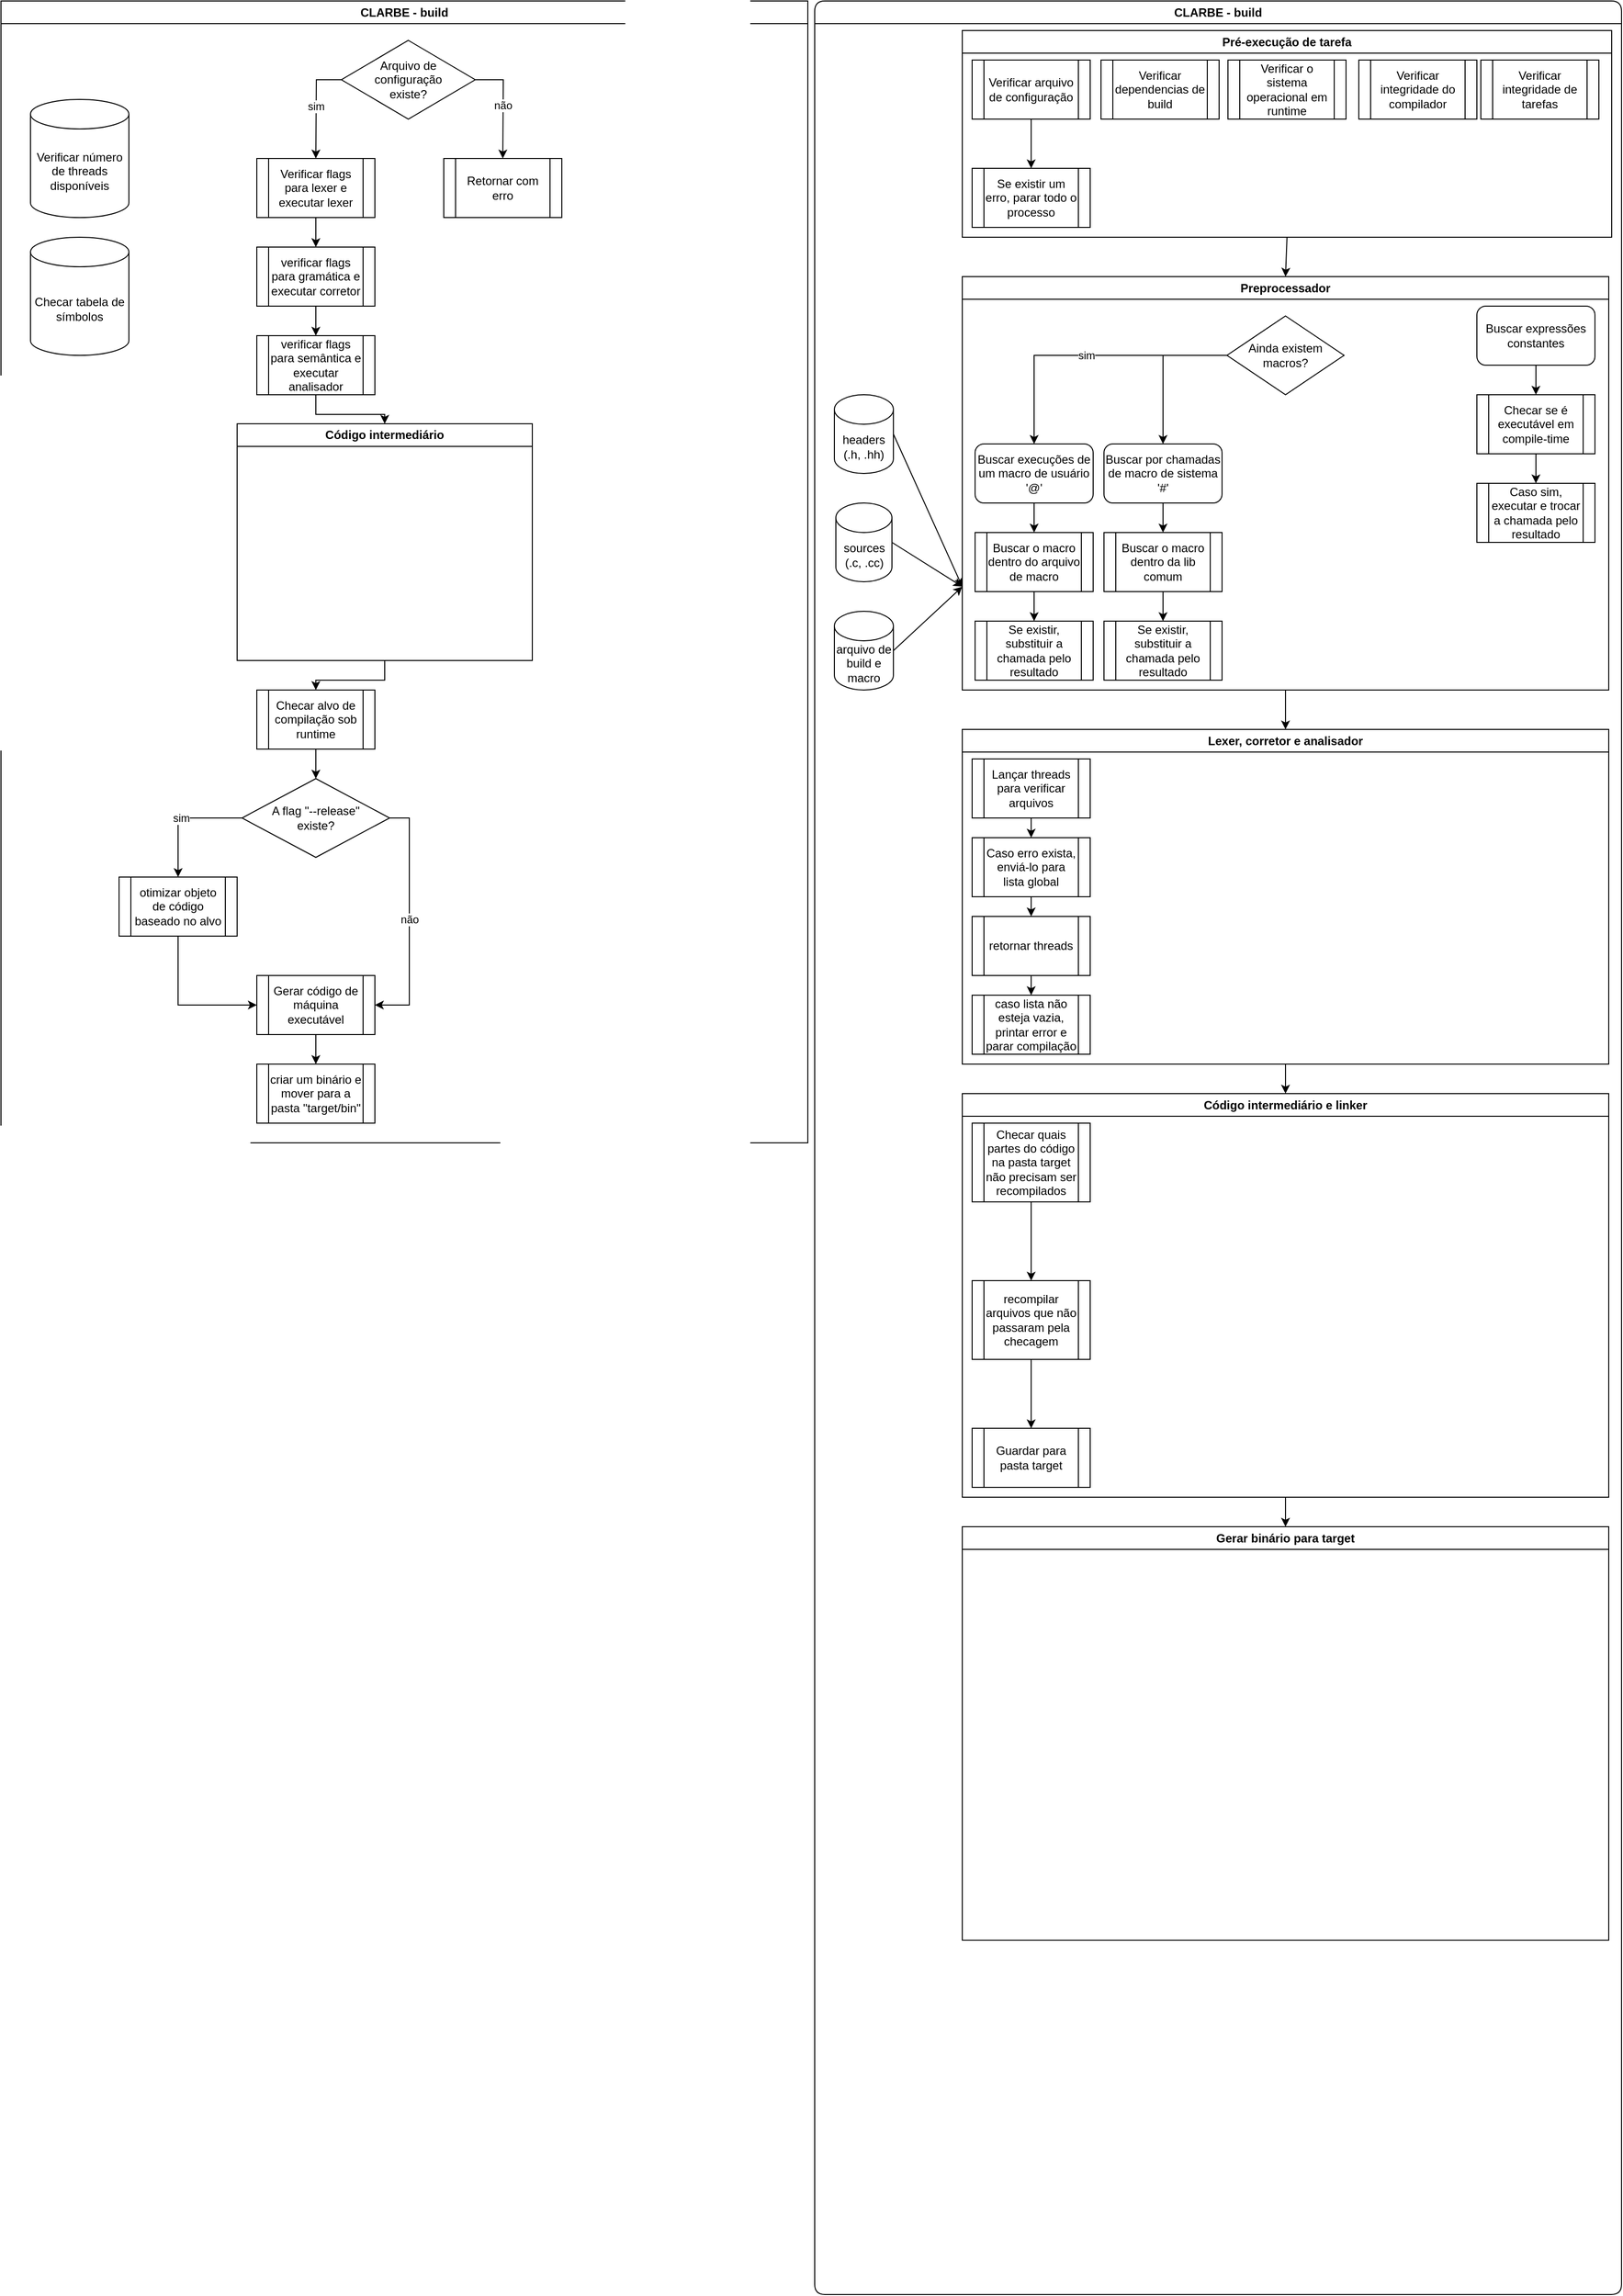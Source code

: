 <mxfile version="24.8.4">
  <diagram name="Página-1" id="-lNxNxPleR7d4x1ueZvN">
    <mxGraphModel grid="1" page="1" gridSize="10" guides="1" tooltips="1" connect="1" arrows="1" fold="1" pageScale="1" pageWidth="827" pageHeight="1169" math="0" shadow="0">
      <root>
        <mxCell id="0" />
        <mxCell id="1" parent="0" />
        <mxCell id="6fvN3LnjIenDFmaZd0xT-1" value="CLARBE - build" style="swimlane;whiteSpace=wrap;html=1;" vertex="1" parent="1">
          <mxGeometry width="820" height="1160" as="geometry" />
        </mxCell>
        <mxCell id="6fvN3LnjIenDFmaZd0xT-20" value="sim" style="edgeStyle=orthogonalEdgeStyle;rounded=0;orthogonalLoop=1;jettySize=auto;html=1;exitX=0;exitY=0.5;exitDx=0;exitDy=0;" edge="1" parent="6fvN3LnjIenDFmaZd0xT-1" source="6fvN3LnjIenDFmaZd0xT-19">
          <mxGeometry relative="1" as="geometry">
            <mxPoint x="320" y="160" as="targetPoint" />
          </mxGeometry>
        </mxCell>
        <mxCell id="6fvN3LnjIenDFmaZd0xT-21" value="não" style="edgeStyle=orthogonalEdgeStyle;rounded=0;orthogonalLoop=1;jettySize=auto;html=1;exitX=1;exitY=0.5;exitDx=0;exitDy=0;" edge="1" parent="6fvN3LnjIenDFmaZd0xT-1" source="6fvN3LnjIenDFmaZd0xT-19">
          <mxGeometry relative="1" as="geometry">
            <mxPoint x="510" y="160" as="targetPoint" />
          </mxGeometry>
        </mxCell>
        <mxCell id="6fvN3LnjIenDFmaZd0xT-19" value="Arquivo de&lt;div&gt;configuração&lt;/div&gt;&lt;div&gt;existe?&lt;/div&gt;" style="rhombus;whiteSpace=wrap;html=1;" vertex="1" parent="6fvN3LnjIenDFmaZd0xT-1">
          <mxGeometry x="346" y="40" width="136" height="80" as="geometry" />
        </mxCell>
        <mxCell id="6fvN3LnjIenDFmaZd0xT-22" value="Retornar com erro" style="shape=process;whiteSpace=wrap;html=1;backgroundOutline=1;" vertex="1" parent="6fvN3LnjIenDFmaZd0xT-1">
          <mxGeometry x="450" y="160" width="120" height="60" as="geometry" />
        </mxCell>
        <mxCell id="6fvN3LnjIenDFmaZd0xT-40" style="edgeStyle=orthogonalEdgeStyle;rounded=0;orthogonalLoop=1;jettySize=auto;html=1;exitX=0.5;exitY=1;exitDx=0;exitDy=0;entryX=0.5;entryY=0;entryDx=0;entryDy=0;" edge="1" parent="6fvN3LnjIenDFmaZd0xT-1" source="6fvN3LnjIenDFmaZd0xT-23" target="6fvN3LnjIenDFmaZd0xT-38">
          <mxGeometry relative="1" as="geometry" />
        </mxCell>
        <mxCell id="6fvN3LnjIenDFmaZd0xT-23" value="Verificar flags para lexer e executar lexer" style="shape=process;whiteSpace=wrap;html=1;backgroundOutline=1;" vertex="1" parent="6fvN3LnjIenDFmaZd0xT-1">
          <mxGeometry x="260" y="160" width="120" height="60" as="geometry" />
        </mxCell>
        <mxCell id="6fvN3LnjIenDFmaZd0xT-29" value="Verificar número de threads disponíveis" style="shape=cylinder3;whiteSpace=wrap;html=1;boundedLbl=1;backgroundOutline=1;size=15;" vertex="1" parent="6fvN3LnjIenDFmaZd0xT-1">
          <mxGeometry x="30" y="100" width="100" height="120" as="geometry" />
        </mxCell>
        <mxCell id="6fvN3LnjIenDFmaZd0xT-41" style="edgeStyle=orthogonalEdgeStyle;rounded=0;orthogonalLoop=1;jettySize=auto;html=1;exitX=0.5;exitY=1;exitDx=0;exitDy=0;entryX=0.5;entryY=0;entryDx=0;entryDy=0;" edge="1" parent="6fvN3LnjIenDFmaZd0xT-1" source="6fvN3LnjIenDFmaZd0xT-38" target="6fvN3LnjIenDFmaZd0xT-39">
          <mxGeometry relative="1" as="geometry" />
        </mxCell>
        <mxCell id="6fvN3LnjIenDFmaZd0xT-38" value="verificar flags para gramática e executar corretor" style="shape=process;whiteSpace=wrap;html=1;backgroundOutline=1;" vertex="1" parent="6fvN3LnjIenDFmaZd0xT-1">
          <mxGeometry x="260" y="250" width="120" height="60" as="geometry" />
        </mxCell>
        <mxCell id="6fvN3LnjIenDFmaZd0xT-43" style="edgeStyle=orthogonalEdgeStyle;rounded=0;orthogonalLoop=1;jettySize=auto;html=1;exitX=0.5;exitY=1;exitDx=0;exitDy=0;entryX=0.5;entryY=0;entryDx=0;entryDy=0;" edge="1" parent="6fvN3LnjIenDFmaZd0xT-1" source="6fvN3LnjIenDFmaZd0xT-39" target="6fvN3LnjIenDFmaZd0xT-42">
          <mxGeometry relative="1" as="geometry" />
        </mxCell>
        <mxCell id="6fvN3LnjIenDFmaZd0xT-39" value="verificar flags para semântica e executar analisador" style="shape=process;whiteSpace=wrap;html=1;backgroundOutline=1;" vertex="1" parent="6fvN3LnjIenDFmaZd0xT-1">
          <mxGeometry x="260" y="340" width="120" height="60" as="geometry" />
        </mxCell>
        <mxCell id="6fvN3LnjIenDFmaZd0xT-47" style="edgeStyle=orthogonalEdgeStyle;rounded=0;orthogonalLoop=1;jettySize=auto;html=1;exitX=0.5;exitY=1;exitDx=0;exitDy=0;entryX=0.5;entryY=0;entryDx=0;entryDy=0;" edge="1" parent="6fvN3LnjIenDFmaZd0xT-1" source="6fvN3LnjIenDFmaZd0xT-42" target="6fvN3LnjIenDFmaZd0xT-46">
          <mxGeometry relative="1" as="geometry" />
        </mxCell>
        <mxCell id="6fvN3LnjIenDFmaZd0xT-42" value="Código intermediário" style="swimlane;whiteSpace=wrap;html=1;" vertex="1" parent="6fvN3LnjIenDFmaZd0xT-1">
          <mxGeometry x="240" y="429.5" width="300" height="240.5" as="geometry">
            <mxRectangle x="240" y="429.5" width="150" height="30" as="alternateBounds" />
          </mxGeometry>
        </mxCell>
        <mxCell id="6fvN3LnjIenDFmaZd0xT-51" style="edgeStyle=orthogonalEdgeStyle;rounded=0;orthogonalLoop=1;jettySize=auto;html=1;exitX=0.5;exitY=1;exitDx=0;exitDy=0;entryX=0.5;entryY=0;entryDx=0;entryDy=0;" edge="1" parent="6fvN3LnjIenDFmaZd0xT-1" source="6fvN3LnjIenDFmaZd0xT-46" target="6fvN3LnjIenDFmaZd0xT-50">
          <mxGeometry relative="1" as="geometry" />
        </mxCell>
        <mxCell id="6fvN3LnjIenDFmaZd0xT-46" value="Checar alvo de compilação sob runtime" style="shape=process;whiteSpace=wrap;html=1;backgroundOutline=1;" vertex="1" parent="6fvN3LnjIenDFmaZd0xT-1">
          <mxGeometry x="260" y="700" width="120" height="60" as="geometry" />
        </mxCell>
        <mxCell id="6fvN3LnjIenDFmaZd0xT-56" style="edgeStyle=orthogonalEdgeStyle;rounded=0;orthogonalLoop=1;jettySize=auto;html=1;exitX=0.5;exitY=1;exitDx=0;exitDy=0;entryX=0;entryY=0.5;entryDx=0;entryDy=0;" edge="1" parent="6fvN3LnjIenDFmaZd0xT-1" source="6fvN3LnjIenDFmaZd0xT-48" target="6fvN3LnjIenDFmaZd0xT-54">
          <mxGeometry relative="1" as="geometry" />
        </mxCell>
        <mxCell id="6fvN3LnjIenDFmaZd0xT-48" value="otimizar objeto de código baseado no alvo" style="shape=process;whiteSpace=wrap;html=1;backgroundOutline=1;" vertex="1" parent="6fvN3LnjIenDFmaZd0xT-1">
          <mxGeometry x="120" y="890" width="120" height="60" as="geometry" />
        </mxCell>
        <mxCell id="6fvN3LnjIenDFmaZd0xT-53" value="sim" style="edgeStyle=orthogonalEdgeStyle;rounded=0;orthogonalLoop=1;jettySize=auto;html=1;exitX=0;exitY=0.5;exitDx=0;exitDy=0;entryX=0.5;entryY=0;entryDx=0;entryDy=0;" edge="1" parent="6fvN3LnjIenDFmaZd0xT-1" source="6fvN3LnjIenDFmaZd0xT-50" target="6fvN3LnjIenDFmaZd0xT-48">
          <mxGeometry relative="1" as="geometry" />
        </mxCell>
        <mxCell id="6fvN3LnjIenDFmaZd0xT-55" value="não" style="edgeStyle=orthogonalEdgeStyle;rounded=0;orthogonalLoop=1;jettySize=auto;html=1;exitX=1;exitY=0.5;exitDx=0;exitDy=0;entryX=1;entryY=0.5;entryDx=0;entryDy=0;" edge="1" parent="6fvN3LnjIenDFmaZd0xT-1" source="6fvN3LnjIenDFmaZd0xT-50" target="6fvN3LnjIenDFmaZd0xT-54">
          <mxGeometry relative="1" as="geometry" />
        </mxCell>
        <mxCell id="6fvN3LnjIenDFmaZd0xT-50" value="A flag &quot;--release&quot;&lt;div&gt;existe?&lt;/div&gt;" style="rhombus;whiteSpace=wrap;html=1;" vertex="1" parent="6fvN3LnjIenDFmaZd0xT-1">
          <mxGeometry x="245" y="790" width="150" height="80" as="geometry" />
        </mxCell>
        <mxCell id="6fvN3LnjIenDFmaZd0xT-58" style="edgeStyle=orthogonalEdgeStyle;rounded=0;orthogonalLoop=1;jettySize=auto;html=1;exitX=0.5;exitY=1;exitDx=0;exitDy=0;entryX=0.5;entryY=0;entryDx=0;entryDy=0;" edge="1" parent="6fvN3LnjIenDFmaZd0xT-1" source="6fvN3LnjIenDFmaZd0xT-54" target="6fvN3LnjIenDFmaZd0xT-57">
          <mxGeometry relative="1" as="geometry" />
        </mxCell>
        <mxCell id="6fvN3LnjIenDFmaZd0xT-54" value="Gerar código de máquina executável" style="shape=process;whiteSpace=wrap;html=1;backgroundOutline=1;" vertex="1" parent="6fvN3LnjIenDFmaZd0xT-1">
          <mxGeometry x="260" y="990" width="120" height="60" as="geometry" />
        </mxCell>
        <mxCell id="6fvN3LnjIenDFmaZd0xT-57" value="criar um binário e mover para a pasta &quot;target/bin&quot;" style="shape=process;whiteSpace=wrap;html=1;backgroundOutline=1;" vertex="1" parent="6fvN3LnjIenDFmaZd0xT-1">
          <mxGeometry x="260" y="1080" width="120" height="60" as="geometry" />
        </mxCell>
        <mxCell id="6fvN3LnjIenDFmaZd0xT-60" value="Checar tabela de símbolos" style="shape=cylinder3;whiteSpace=wrap;html=1;boundedLbl=1;backgroundOutline=1;size=15;" vertex="1" parent="6fvN3LnjIenDFmaZd0xT-1">
          <mxGeometry x="30" y="240" width="100" height="120" as="geometry" />
        </mxCell>
        <mxCell id="Pj3oRegf9GcPZAcFWI_v-1" value="CLARBE - build" style="swimlane;whiteSpace=wrap;html=1;rounded=1;" vertex="1" parent="1">
          <mxGeometry x="827" width="820" height="2330" as="geometry">
            <mxRectangle x="827" width="120" height="30" as="alternateBounds" />
          </mxGeometry>
        </mxCell>
        <mxCell id="5" style="edgeStyle=none;html=1;exitX=1;exitY=0.5;exitDx=0;exitDy=0;exitPerimeter=0;entryX=0;entryY=0.75;entryDx=0;entryDy=0;" edge="1" parent="Pj3oRegf9GcPZAcFWI_v-1" source="Pj3oRegf9GcPZAcFWI_v-31" target="Pj3oRegf9GcPZAcFWI_v-36">
          <mxGeometry relative="1" as="geometry" />
        </mxCell>
        <mxCell id="Pj3oRegf9GcPZAcFWI_v-31" value="headers&lt;div&gt;(.h, .hh)&lt;/div&gt;" style="shape=cylinder3;whiteSpace=wrap;html=1;boundedLbl=1;backgroundOutline=1;size=15;" vertex="1" parent="Pj3oRegf9GcPZAcFWI_v-1">
          <mxGeometry x="20" y="400" width="60" height="80" as="geometry" />
        </mxCell>
        <mxCell id="4" style="edgeStyle=none;html=1;exitX=1;exitY=0.5;exitDx=0;exitDy=0;exitPerimeter=0;entryX=0;entryY=0.75;entryDx=0;entryDy=0;" edge="1" parent="Pj3oRegf9GcPZAcFWI_v-1" source="Pj3oRegf9GcPZAcFWI_v-32" target="Pj3oRegf9GcPZAcFWI_v-36">
          <mxGeometry relative="1" as="geometry" />
        </mxCell>
        <mxCell id="Pj3oRegf9GcPZAcFWI_v-32" value="sources&lt;div&gt;(.c, .cc)&lt;/div&gt;" style="shape=cylinder3;whiteSpace=wrap;html=1;boundedLbl=1;backgroundOutline=1;size=15;" vertex="1" parent="Pj3oRegf9GcPZAcFWI_v-1">
          <mxGeometry x="21.5" y="510" width="57" height="80" as="geometry" />
        </mxCell>
        <mxCell id="Pj3oRegf9GcPZAcFWI_v-42" style="edgeStyle=orthogonalEdgeStyle;rounded=0;orthogonalLoop=1;jettySize=auto;html=1;exitX=0.5;exitY=1;exitDx=0;exitDy=0;entryX=0.5;entryY=0;entryDx=0;entryDy=0;" edge="1" parent="Pj3oRegf9GcPZAcFWI_v-1" source="Pj3oRegf9GcPZAcFWI_v-36" target="Pj3oRegf9GcPZAcFWI_v-39">
          <mxGeometry relative="1" as="geometry" />
        </mxCell>
        <mxCell id="Pj3oRegf9GcPZAcFWI_v-36" value="Preprocessador" style="swimlane;whiteSpace=wrap;html=1;startSize=23;" vertex="1" parent="Pj3oRegf9GcPZAcFWI_v-1">
          <mxGeometry x="150" y="280" width="657" height="420" as="geometry" />
        </mxCell>
        <mxCell id="ixmH62VjZ4sg9kupotuj-11" style="edgeStyle=orthogonalEdgeStyle;rounded=0;orthogonalLoop=1;jettySize=auto;html=1;exitX=0.5;exitY=1;exitDx=0;exitDy=0;entryX=0.5;entryY=0;entryDx=0;entryDy=0;" edge="1" parent="Pj3oRegf9GcPZAcFWI_v-36" source="ixmH62VjZ4sg9kupotuj-8" target="ixmH62VjZ4sg9kupotuj-10">
          <mxGeometry relative="1" as="geometry" />
        </mxCell>
        <mxCell id="ixmH62VjZ4sg9kupotuj-8" value="Buscar execuções de um macro de usuário &#39;@&#39;" style="rounded=1;whiteSpace=wrap;html=1;" vertex="1" parent="Pj3oRegf9GcPZAcFWI_v-36">
          <mxGeometry x="13" y="170" width="120" height="60" as="geometry" />
        </mxCell>
        <mxCell id="ixmH62VjZ4sg9kupotuj-13" style="edgeStyle=orthogonalEdgeStyle;rounded=0;orthogonalLoop=1;jettySize=auto;html=1;exitX=0.5;exitY=1;exitDx=0;exitDy=0;" edge="1" parent="Pj3oRegf9GcPZAcFWI_v-36" source="ixmH62VjZ4sg9kupotuj-10" target="ixmH62VjZ4sg9kupotuj-12">
          <mxGeometry relative="1" as="geometry" />
        </mxCell>
        <mxCell id="ixmH62VjZ4sg9kupotuj-10" value="Buscar o macro dentro do arquivo de macro" style="shape=process;whiteSpace=wrap;html=1;backgroundOutline=1;" vertex="1" parent="Pj3oRegf9GcPZAcFWI_v-36">
          <mxGeometry x="13" y="260" width="120" height="60" as="geometry" />
        </mxCell>
        <mxCell id="ixmH62VjZ4sg9kupotuj-12" value="Se existir, substituir a chamada pelo resultado" style="shape=process;whiteSpace=wrap;html=1;backgroundOutline=1;" vertex="1" parent="Pj3oRegf9GcPZAcFWI_v-36">
          <mxGeometry x="13" y="350" width="120" height="60" as="geometry" />
        </mxCell>
        <mxCell id="ixmH62VjZ4sg9kupotuj-18" style="edgeStyle=orthogonalEdgeStyle;rounded=0;orthogonalLoop=1;jettySize=auto;html=1;exitX=0.5;exitY=1;exitDx=0;exitDy=0;entryX=0.5;entryY=0;entryDx=0;entryDy=0;" edge="1" parent="Pj3oRegf9GcPZAcFWI_v-36" source="ixmH62VjZ4sg9kupotuj-15" target="ixmH62VjZ4sg9kupotuj-16">
          <mxGeometry relative="1" as="geometry" />
        </mxCell>
        <mxCell id="ixmH62VjZ4sg9kupotuj-15" value="Buscar por chamadas de macro de sistema &#39;#&#39;" style="rounded=1;whiteSpace=wrap;html=1;" vertex="1" parent="Pj3oRegf9GcPZAcFWI_v-36">
          <mxGeometry x="144" y="170" width="120" height="60" as="geometry" />
        </mxCell>
        <mxCell id="ixmH62VjZ4sg9kupotuj-19" style="edgeStyle=orthogonalEdgeStyle;rounded=0;orthogonalLoop=1;jettySize=auto;html=1;exitX=0.5;exitY=1;exitDx=0;exitDy=0;entryX=0.5;entryY=0;entryDx=0;entryDy=0;" edge="1" parent="Pj3oRegf9GcPZAcFWI_v-36" source="ixmH62VjZ4sg9kupotuj-16" target="ixmH62VjZ4sg9kupotuj-17">
          <mxGeometry relative="1" as="geometry" />
        </mxCell>
        <mxCell id="ixmH62VjZ4sg9kupotuj-16" value="Buscar o macro dentro da lib comum" style="shape=process;whiteSpace=wrap;html=1;backgroundOutline=1;" vertex="1" parent="Pj3oRegf9GcPZAcFWI_v-36">
          <mxGeometry x="144" y="260" width="120" height="60" as="geometry" />
        </mxCell>
        <mxCell id="ixmH62VjZ4sg9kupotuj-17" value="Se existir, substituir a chamada pelo resultado" style="shape=process;whiteSpace=wrap;html=1;backgroundOutline=1;" vertex="1" parent="Pj3oRegf9GcPZAcFWI_v-36">
          <mxGeometry x="144" y="350" width="120" height="60" as="geometry" />
        </mxCell>
        <mxCell id="ixmH62VjZ4sg9kupotuj-22" style="edgeStyle=orthogonalEdgeStyle;rounded=0;orthogonalLoop=1;jettySize=auto;html=1;exitX=0.5;exitY=1;exitDx=0;exitDy=0;entryX=0.5;entryY=0;entryDx=0;entryDy=0;" edge="1" parent="Pj3oRegf9GcPZAcFWI_v-36" source="ixmH62VjZ4sg9kupotuj-20" target="ixmH62VjZ4sg9kupotuj-21">
          <mxGeometry relative="1" as="geometry" />
        </mxCell>
        <mxCell id="ixmH62VjZ4sg9kupotuj-20" value="Buscar expressões constantes" style="rounded=1;whiteSpace=wrap;html=1;" vertex="1" parent="Pj3oRegf9GcPZAcFWI_v-36">
          <mxGeometry x="523" y="30" width="120" height="60" as="geometry" />
        </mxCell>
        <mxCell id="ixmH62VjZ4sg9kupotuj-24" style="edgeStyle=orthogonalEdgeStyle;rounded=0;orthogonalLoop=1;jettySize=auto;html=1;exitX=0.5;exitY=1;exitDx=0;exitDy=0;entryX=0.5;entryY=0;entryDx=0;entryDy=0;" edge="1" parent="Pj3oRegf9GcPZAcFWI_v-36" source="ixmH62VjZ4sg9kupotuj-21" target="ixmH62VjZ4sg9kupotuj-23">
          <mxGeometry relative="1" as="geometry" />
        </mxCell>
        <mxCell id="ixmH62VjZ4sg9kupotuj-21" value="Checar se é executável em compile-time" style="shape=process;whiteSpace=wrap;html=1;backgroundOutline=1;" vertex="1" parent="Pj3oRegf9GcPZAcFWI_v-36">
          <mxGeometry x="523" y="120" width="120" height="60" as="geometry" />
        </mxCell>
        <mxCell id="ixmH62VjZ4sg9kupotuj-23" value="Caso sim, executar e trocar a chamada pelo resultado" style="shape=process;whiteSpace=wrap;html=1;backgroundOutline=1;" vertex="1" parent="Pj3oRegf9GcPZAcFWI_v-36">
          <mxGeometry x="523" y="210" width="120" height="60" as="geometry" />
        </mxCell>
        <mxCell id="KANYhNLJGBvxSEp0AoCN-23" value="sim" style="edgeStyle=orthogonalEdgeStyle;rounded=0;orthogonalLoop=1;jettySize=auto;html=1;exitX=0;exitY=0.5;exitDx=0;exitDy=0;entryX=0.5;entryY=0;entryDx=0;entryDy=0;" edge="1" parent="Pj3oRegf9GcPZAcFWI_v-36" source="KANYhNLJGBvxSEp0AoCN-22" target="ixmH62VjZ4sg9kupotuj-8">
          <mxGeometry relative="1" as="geometry" />
        </mxCell>
        <mxCell id="KANYhNLJGBvxSEp0AoCN-24" value="&lt;div&gt;&lt;br&gt;&lt;/div&gt;" style="edgeStyle=orthogonalEdgeStyle;rounded=0;orthogonalLoop=1;jettySize=auto;html=1;exitX=0;exitY=0.5;exitDx=0;exitDy=0;entryX=0.5;entryY=0;entryDx=0;entryDy=0;" edge="1" parent="Pj3oRegf9GcPZAcFWI_v-36" source="KANYhNLJGBvxSEp0AoCN-22" target="ixmH62VjZ4sg9kupotuj-15">
          <mxGeometry relative="1" as="geometry" />
        </mxCell>
        <mxCell id="KANYhNLJGBvxSEp0AoCN-22" value="Ainda existem macros?" style="rhombus;whiteSpace=wrap;html=1;" vertex="1" parent="Pj3oRegf9GcPZAcFWI_v-36">
          <mxGeometry x="269" y="40" width="119" height="80" as="geometry" />
        </mxCell>
        <mxCell id="Pj3oRegf9GcPZAcFWI_v-44" style="edgeStyle=orthogonalEdgeStyle;rounded=0;orthogonalLoop=1;jettySize=auto;html=1;exitX=0.5;exitY=1;exitDx=0;exitDy=0;entryX=0.5;entryY=0;entryDx=0;entryDy=0;" edge="1" parent="Pj3oRegf9GcPZAcFWI_v-1" source="Pj3oRegf9GcPZAcFWI_v-39" target="Pj3oRegf9GcPZAcFWI_v-43">
          <mxGeometry relative="1" as="geometry" />
        </mxCell>
        <mxCell id="Pj3oRegf9GcPZAcFWI_v-39" value="Lexer, corretor e analisador" style="swimlane;whiteSpace=wrap;html=1;startSize=23;" vertex="1" parent="Pj3oRegf9GcPZAcFWI_v-1">
          <mxGeometry x="150" y="740" width="657" height="340" as="geometry" />
        </mxCell>
        <mxCell id="9" style="edgeStyle=none;html=1;exitX=0.5;exitY=1;exitDx=0;exitDy=0;entryX=0.5;entryY=0;entryDx=0;entryDy=0;" edge="1" parent="Pj3oRegf9GcPZAcFWI_v-39" source="7" target="8">
          <mxGeometry relative="1" as="geometry" />
        </mxCell>
        <mxCell id="7" value="Lançar threads para verificar arquivos" style="shape=process;whiteSpace=wrap;html=1;backgroundOutline=1;" vertex="1" parent="Pj3oRegf9GcPZAcFWI_v-39">
          <mxGeometry x="10" y="30" width="120" height="60" as="geometry" />
        </mxCell>
        <mxCell id="11" style="edgeStyle=none;html=1;exitX=0.5;exitY=1;exitDx=0;exitDy=0;entryX=0.5;entryY=0;entryDx=0;entryDy=0;" edge="1" parent="Pj3oRegf9GcPZAcFWI_v-39" source="8" target="10">
          <mxGeometry relative="1" as="geometry" />
        </mxCell>
        <mxCell id="8" value="Caso erro exista, enviá-lo para lista global" style="shape=process;whiteSpace=wrap;html=1;backgroundOutline=1;" vertex="1" parent="Pj3oRegf9GcPZAcFWI_v-39">
          <mxGeometry x="10" y="110" width="120" height="60" as="geometry" />
        </mxCell>
        <mxCell id="13" style="edgeStyle=none;html=1;exitX=0.5;exitY=1;exitDx=0;exitDy=0;entryX=0.5;entryY=0;entryDx=0;entryDy=0;" edge="1" parent="Pj3oRegf9GcPZAcFWI_v-39" source="10" target="12">
          <mxGeometry relative="1" as="geometry" />
        </mxCell>
        <mxCell id="10" value="retornar threads" style="shape=process;whiteSpace=wrap;html=1;backgroundOutline=1;" vertex="1" parent="Pj3oRegf9GcPZAcFWI_v-39">
          <mxGeometry x="10" y="190" width="120" height="60" as="geometry" />
        </mxCell>
        <mxCell id="12" value="caso lista não esteja vazia, printar error e parar compilação" style="shape=process;whiteSpace=wrap;html=1;backgroundOutline=1;" vertex="1" parent="Pj3oRegf9GcPZAcFWI_v-39">
          <mxGeometry x="10" y="270" width="120" height="60" as="geometry" />
        </mxCell>
        <mxCell id="ixmH62VjZ4sg9kupotuj-1" style="edgeStyle=orthogonalEdgeStyle;rounded=0;orthogonalLoop=1;jettySize=auto;html=1;exitX=0.5;exitY=1;exitDx=0;exitDy=0;entryX=0.5;entryY=0;entryDx=0;entryDy=0;" edge="1" parent="Pj3oRegf9GcPZAcFWI_v-1" source="Pj3oRegf9GcPZAcFWI_v-43" target="Pj3oRegf9GcPZAcFWI_v-45">
          <mxGeometry relative="1" as="geometry" />
        </mxCell>
        <mxCell id="Pj3oRegf9GcPZAcFWI_v-43" value="Código intermediário e linker" style="swimlane;whiteSpace=wrap;html=1;" vertex="1" parent="Pj3oRegf9GcPZAcFWI_v-1">
          <mxGeometry x="150" y="1110" width="657" height="410" as="geometry" />
        </mxCell>
        <mxCell id="ixmH62VjZ4sg9kupotuj-5" style="edgeStyle=orthogonalEdgeStyle;rounded=0;orthogonalLoop=1;jettySize=auto;html=1;exitX=0.5;exitY=1;exitDx=0;exitDy=0;entryX=0.5;entryY=0;entryDx=0;entryDy=0;" edge="1" parent="Pj3oRegf9GcPZAcFWI_v-43" source="6fvN3LnjIenDFmaZd0xT-31" target="6fvN3LnjIenDFmaZd0xT-34">
          <mxGeometry relative="1" as="geometry" />
        </mxCell>
        <mxCell id="6fvN3LnjIenDFmaZd0xT-31" value="Checar quais partes do código na pasta target não precisam ser recompilados" style="shape=process;whiteSpace=wrap;html=1;backgroundOutline=1;" vertex="1" parent="Pj3oRegf9GcPZAcFWI_v-43">
          <mxGeometry x="10" y="30" width="120" height="80" as="geometry" />
        </mxCell>
        <mxCell id="ixmH62VjZ4sg9kupotuj-6" style="edgeStyle=orthogonalEdgeStyle;rounded=0;orthogonalLoop=1;jettySize=auto;html=1;exitX=0.5;exitY=1;exitDx=0;exitDy=0;entryX=0.5;entryY=0;entryDx=0;entryDy=0;" edge="1" parent="Pj3oRegf9GcPZAcFWI_v-43" source="6fvN3LnjIenDFmaZd0xT-34" target="6fvN3LnjIenDFmaZd0xT-44">
          <mxGeometry relative="1" as="geometry" />
        </mxCell>
        <mxCell id="6fvN3LnjIenDFmaZd0xT-34" value="recompilar arquivos que não passaram pela checagem" style="shape=process;whiteSpace=wrap;html=1;backgroundOutline=1;" vertex="1" parent="Pj3oRegf9GcPZAcFWI_v-43">
          <mxGeometry x="10" y="190" width="120" height="80" as="geometry" />
        </mxCell>
        <mxCell id="6fvN3LnjIenDFmaZd0xT-44" value="Guardar para pasta target" style="shape=process;whiteSpace=wrap;html=1;backgroundOutline=1;" vertex="1" parent="Pj3oRegf9GcPZAcFWI_v-43">
          <mxGeometry x="10" y="340" width="120" height="60" as="geometry" />
        </mxCell>
        <mxCell id="Pj3oRegf9GcPZAcFWI_v-45" value="Gerar binário para target" style="swimlane;whiteSpace=wrap;html=1;" vertex="1" parent="Pj3oRegf9GcPZAcFWI_v-1">
          <mxGeometry x="150" y="1550" width="657" height="420" as="geometry" />
        </mxCell>
        <mxCell id="2" style="edgeStyle=none;html=1;exitX=1;exitY=0.5;exitDx=0;exitDy=0;exitPerimeter=0;entryX=0;entryY=0.75;entryDx=0;entryDy=0;" edge="1" parent="Pj3oRegf9GcPZAcFWI_v-1" source="ixmH62VjZ4sg9kupotuj-2" target="Pj3oRegf9GcPZAcFWI_v-36">
          <mxGeometry relative="1" as="geometry" />
        </mxCell>
        <mxCell id="ixmH62VjZ4sg9kupotuj-2" value="arquivo de build e macro" style="shape=cylinder3;whiteSpace=wrap;html=1;boundedLbl=1;backgroundOutline=1;size=15;" vertex="1" parent="Pj3oRegf9GcPZAcFWI_v-1">
          <mxGeometry x="20" y="620" width="60" height="80" as="geometry" />
        </mxCell>
        <mxCell id="15" style="edgeStyle=none;html=1;exitX=0.5;exitY=1;exitDx=0;exitDy=0;entryX=0.5;entryY=0;entryDx=0;entryDy=0;" edge="1" parent="Pj3oRegf9GcPZAcFWI_v-1" source="14" target="Pj3oRegf9GcPZAcFWI_v-36">
          <mxGeometry relative="1" as="geometry" />
        </mxCell>
        <mxCell id="14" value="Pré-execução de tarefa" style="swimlane;whiteSpace=wrap;html=1;" vertex="1" parent="Pj3oRegf9GcPZAcFWI_v-1">
          <mxGeometry x="150" y="30" width="660" height="210" as="geometry" />
        </mxCell>
        <mxCell id="18" style="edgeStyle=none;html=1;exitX=0.5;exitY=1;exitDx=0;exitDy=0;entryX=0.5;entryY=0;entryDx=0;entryDy=0;" edge="1" parent="14" source="16" target="17">
          <mxGeometry relative="1" as="geometry" />
        </mxCell>
        <mxCell id="16" value="Verificar arquivo de configuração" style="shape=process;whiteSpace=wrap;html=1;backgroundOutline=1;" vertex="1" parent="14">
          <mxGeometry x="10" y="30" width="120" height="60" as="geometry" />
        </mxCell>
        <mxCell id="17" value="Se existir um erro, parar todo o processo" style="shape=process;whiteSpace=wrap;html=1;backgroundOutline=1;" vertex="1" parent="14">
          <mxGeometry x="10" y="140" width="120" height="60" as="geometry" />
        </mxCell>
        <mxCell id="19" value="Verificar dependencias de build" style="shape=process;whiteSpace=wrap;html=1;backgroundOutline=1;" vertex="1" parent="14">
          <mxGeometry x="141" y="30" width="120" height="60" as="geometry" />
        </mxCell>
        <mxCell id="20" value="Verificar o sistema operacional em runtime" style="shape=process;whiteSpace=wrap;html=1;backgroundOutline=1;" vertex="1" parent="14">
          <mxGeometry x="270" y="30" width="120" height="60" as="geometry" />
        </mxCell>
        <mxCell id="21" value="Verificar integridade do compilador" style="shape=process;whiteSpace=wrap;html=1;backgroundOutline=1;" vertex="1" parent="14">
          <mxGeometry x="403" y="30" width="120" height="60" as="geometry" />
        </mxCell>
        <mxCell id="22" value="Verificar integridade de tarefas" style="shape=process;whiteSpace=wrap;html=1;backgroundOutline=1;" vertex="1" parent="14">
          <mxGeometry x="527" y="30" width="120" height="60" as="geometry" />
        </mxCell>
      </root>
    </mxGraphModel>
  </diagram>
</mxfile>
